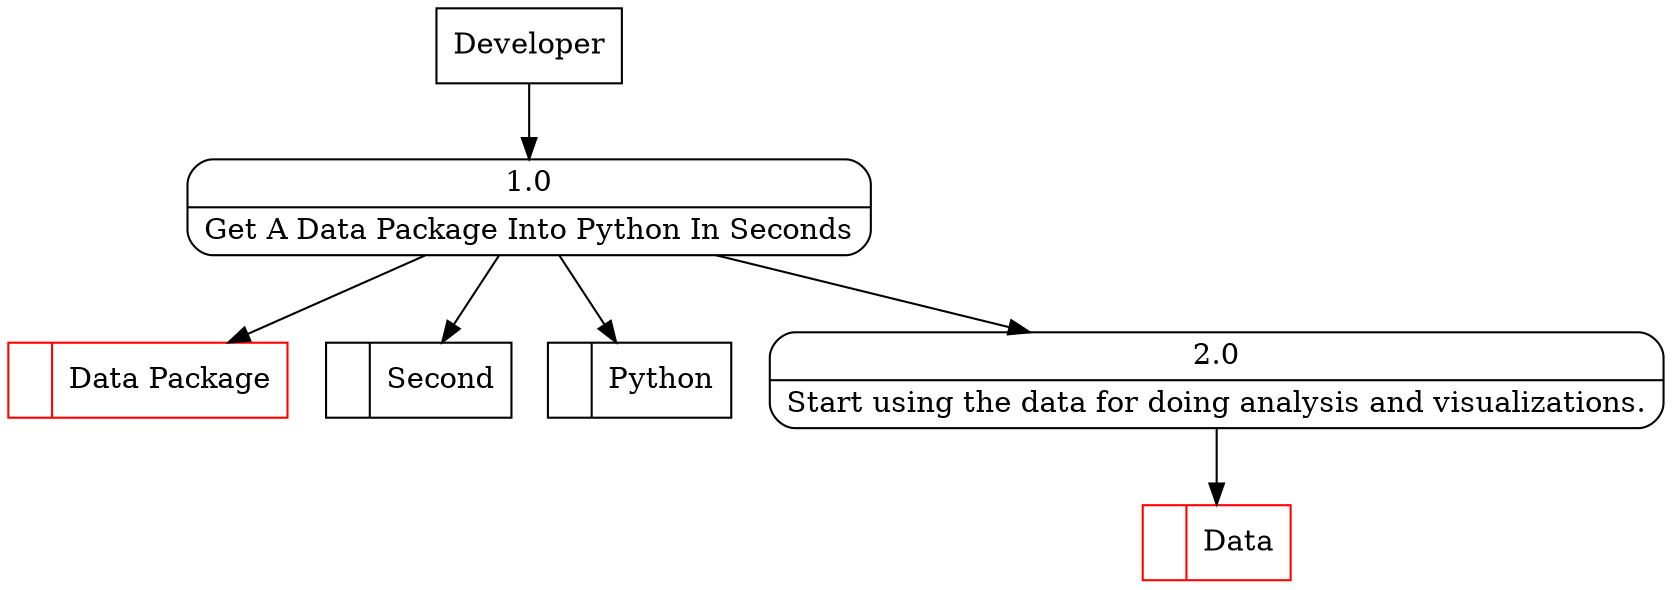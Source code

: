 digraph dfd2{ 
node[shape=record]
200 [label="<f0>  |<f1> Data Package " color=red];
201 [label="<f0>  |<f1> Second " ];
202 [label="<f0>  |<f1> Python " ];
203 [label="Developer" shape=box];
204 [label="{<f0> 1.0|<f1> Get A Data Package Into Python In Seconds }" shape=Mrecord];
2 [label="{<f0> 2.0|<f1> Start using the data for doing analysis and visualizations. }" shape=Mrecord];
204 -> 2
1001 [label="<f0>  |<f1> Data " color=red];
2 -> 1001
203 -> 204
204 -> 200
204 -> 202
204 -> 201
}